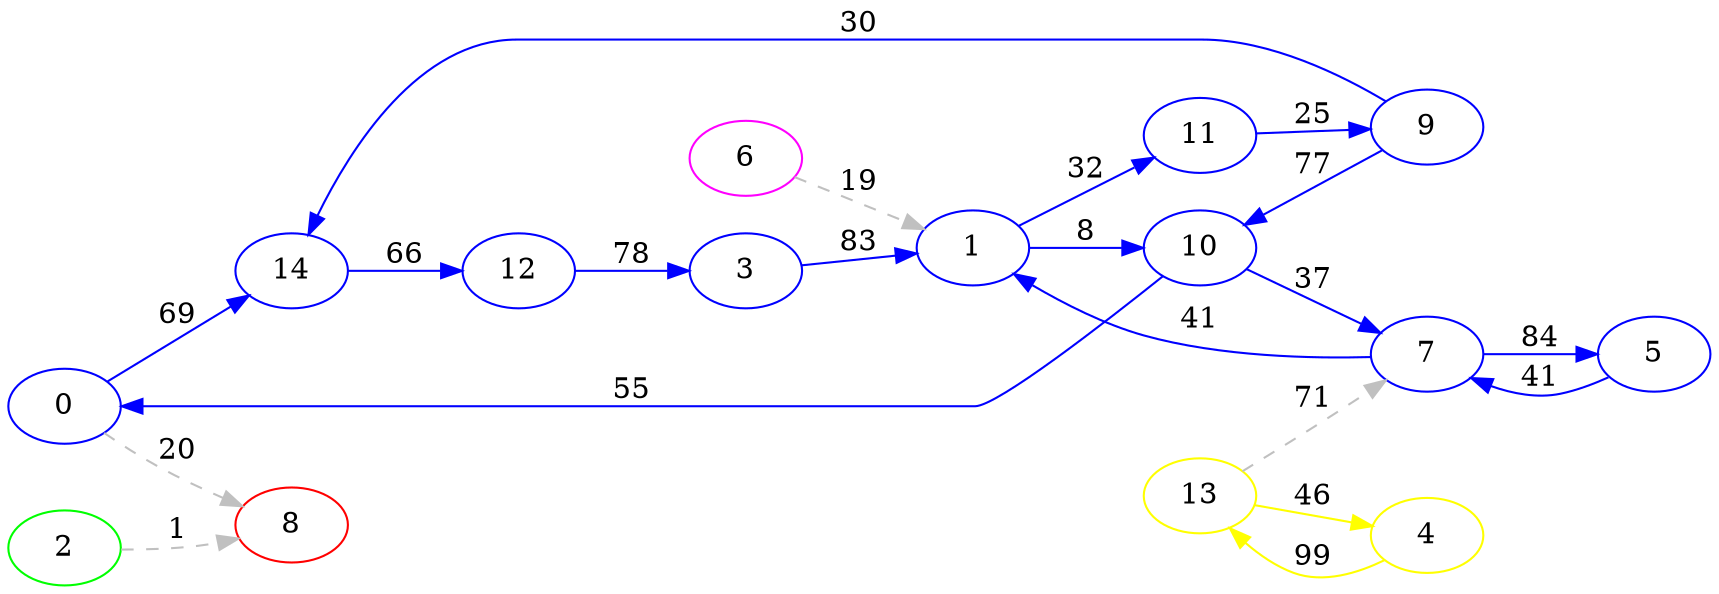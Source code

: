 digraph G {
ranksep = "equally";
rankdir = LR;
{rank = same; 0; };
{rank = same; 14; 8; };
{rank = same; 12; };
{rank = same; 3; };
{rank = same; 1; };
{rank = same; 10; 11; };
{rank = same; 7; 9; };
{rank = same; 5; };
{rank = same; };
{rank = same; 2; };
{rank = same; };
{rank = same; 4; };
{rank = same; 13; };
{rank = same; };
{rank = same; 6; };
{rank = same; };
8 [color = "red"];
9 [color = "blue"];
11 [color = "blue"];
5 [color = "blue"];
7 [color = "blue"];
10 [color = "blue"];
1 [color = "blue"];
3 [color = "blue"];
12 [color = "blue"];
14 [color = "blue"];
0 [color = "blue"];
2 [color = "green"];
13 [color = "yellow"];
4 [color = "yellow"];
6 [color = "magenta"];
0->14[label="69" color = "blue"];
0->8[label="20" color = "grey" style = "dashed"];
14->12[label="66" color = "blue"];
8
12->3[label="78" color = "blue"];
3->1[label="83" color = "blue"];
1->10[label="8" color = "blue"];
1->11[label="32" color = "blue"];
10->7[label="37" color = "blue"];
10->0[label="55" color = "blue"];
11->9[label="25" color = "blue"];
7->5[label="84" color = "blue"];
7->1[label="41" color = "blue"];
9->10[label="77" color = "blue"];
9->14[label="30" color = "blue"];
5->7[label="41" color = "blue"];
2->8[label="1" color = "grey" style = "dashed"];
4->13[label="99" color = "yellow"];
13->4[label="46" color = "yellow"];
13->7[label="71" color = "grey" style = "dashed"];
6->1[label="19" color = "grey" style = "dashed"];
}
